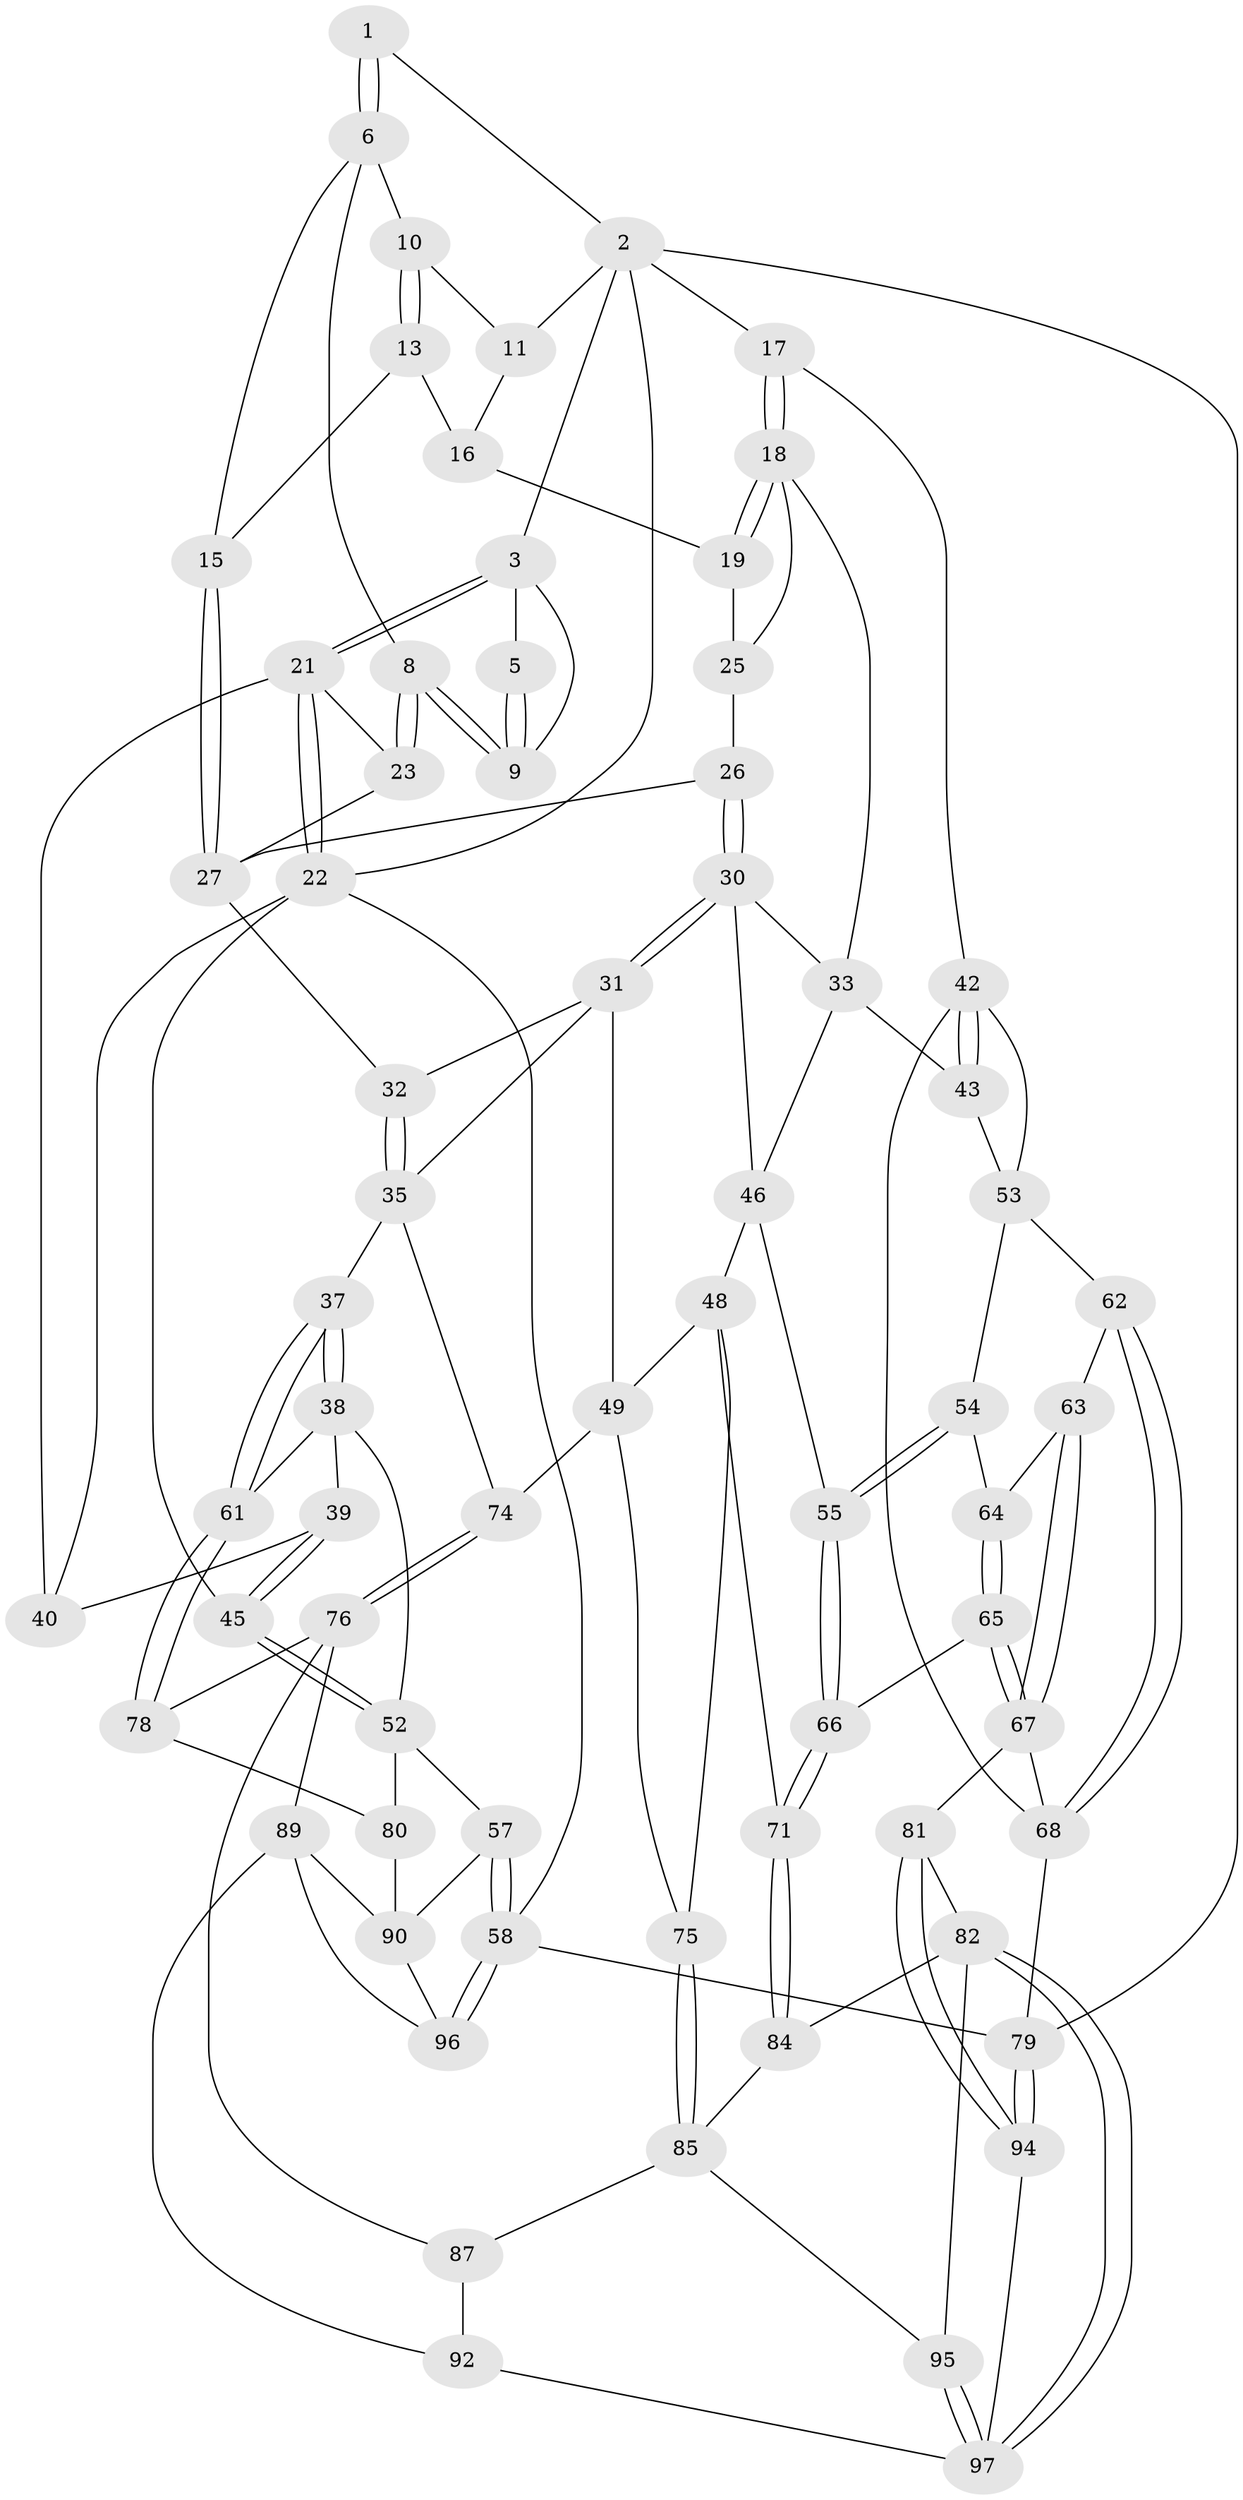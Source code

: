 // Generated by graph-tools (version 1.1) at 2025/24/03/03/25 07:24:39]
// undirected, 69 vertices, 153 edges
graph export_dot {
graph [start="1"]
  node [color=gray90,style=filled];
  1 [pos="+0.501252325875326+0"];
  2 [pos="+0.18078560584198836+0",super="+12"];
  3 [pos="+0.23097286119614652+0.10491071507659427",super="+4"];
  5 [pos="+0.4776271493204048+0"];
  6 [pos="+0.6237236353455635+0",super="+7"];
  8 [pos="+0.4528941715788278+0.1863574671481915"];
  9 [pos="+0.44117469516629304+0.17095758202472575"];
  10 [pos="+0.6808050765105824+0"];
  11 [pos="+1+0"];
  13 [pos="+0.7360639023842096+0.03879307880676167",super="+14"];
  15 [pos="+0.7163774038277707+0.2508569499301067"];
  16 [pos="+0.9370604291011169+0.07899274289245324",super="+20"];
  17 [pos="+1+0.3588637809754368"];
  18 [pos="+1+0.3588475401236492",super="+29"];
  19 [pos="+0.9745305060178978+0.16603587187795676"];
  21 [pos="+0.16675097940893857+0.1988800610245865",super="+24"];
  22 [pos="+0+0",super="+41"];
  23 [pos="+0.41126621851631967+0.2974675557148022"];
  25 [pos="+0.731037018353347+0.26672092991393304"];
  26 [pos="+0.7193895765829853+0.2598036062079442"];
  27 [pos="+0.7174175996049513+0.256249548251336",super="+28"];
  30 [pos="+0.6239583724758878+0.4609791702309603",super="+34"];
  31 [pos="+0.6196281916898213+0.4625441689022855",super="+50"];
  32 [pos="+0.4703557574081113+0.39820466648309183"];
  33 [pos="+0.8049310487717151+0.4654520507822447",super="+44"];
  35 [pos="+0.3695905017952633+0.598925070325927",super="+36"];
  37 [pos="+0.29173415926442275+0.6065437482800606"];
  38 [pos="+0.20036994805353625+0.4304692222356596",super="+51"];
  39 [pos="+0.19027449245244527+0.38970454610006205"];
  40 [pos="+0.18985799247266244+0.3822463401315406"];
  42 [pos="+1+0.4837726352536966",super="+60"];
  43 [pos="+0.8838003687934451+0.5347157085325885"];
  45 [pos="+0+0.5831706888932646"];
  46 [pos="+0.7598685185542152+0.622139504315077",super="+47"];
  48 [pos="+0.711693044454823+0.6685236857878952",super="+72"];
  49 [pos="+0.5871599615255177+0.6635240094937527",super="+73"];
  52 [pos="+0+0.6249080701232066",super="+56"];
  53 [pos="+0.8956001589293028+0.6577141591732412",super="+59"];
  54 [pos="+0.8742351543166595+0.6631402898697497"];
  55 [pos="+0.777003024989738+0.6544601097898546"];
  57 [pos="+0+0.9227508785306036"];
  58 [pos="+0+1"];
  61 [pos="+0.2587543462671723+0.6504094463553857"];
  62 [pos="+0.9347699835044954+0.7278374206799021"];
  63 [pos="+0.9009142009037462+0.7284178921568213"];
  64 [pos="+0.8833671978238848+0.7002017239456387"];
  65 [pos="+0.8638807674598286+0.7885267261861477"];
  66 [pos="+0.8279521434998193+0.7720869557022976"];
  67 [pos="+0.8711826457610813+0.7932873950109276",super="+69"];
  68 [pos="+0.9387352509199484+0.8266939667139729",super="+70"];
  71 [pos="+0.7452023325495831+0.8414197505039113"];
  74 [pos="+0.4518320509016665+0.7709560508719578"];
  75 [pos="+0.5788340313127593+0.8308883327034483"];
  76 [pos="+0.40989230612608835+0.8537570950175045",super="+77"];
  78 [pos="+0.2548375986630751+0.6628295878146749"];
  79 [pos="+1+1"];
  80 [pos="+0.18162182232069332+0.7755321550732965"];
  81 [pos="+0.9095719297157372+0.8607467387354631"];
  82 [pos="+0.7835782011650689+0.9305167688915749",super="+83"];
  84 [pos="+0.7485903024951821+0.8683445349903605"];
  85 [pos="+0.5767263379485714+0.8460361166093228",super="+86"];
  87 [pos="+0.5563225903198272+0.9229299804113835",super="+88"];
  89 [pos="+0.3058218638570187+0.8902789082769953",super="+93"];
  90 [pos="+0.18921288299561842+0.8100850691359937",super="+91"];
  92 [pos="+0.32205516200562456+1",super="+99"];
  94 [pos="+1+1"];
  95 [pos="+0.6058133517139378+0.9203992160254818"];
  96 [pos="+0.2146516264620365+1"];
  97 [pos="+0.7856893746119799+1",super="+98"];
  1 -- 2;
  1 -- 6;
  1 -- 6;
  2 -- 3;
  2 -- 22;
  2 -- 17;
  2 -- 11;
  2 -- 79;
  3 -- 21;
  3 -- 21;
  3 -- 9;
  3 -- 5;
  5 -- 9;
  5 -- 9;
  6 -- 10;
  6 -- 8;
  6 -- 15;
  8 -- 9;
  8 -- 9;
  8 -- 23;
  8 -- 23;
  10 -- 11;
  10 -- 13;
  10 -- 13;
  11 -- 16;
  13 -- 16 [weight=2];
  13 -- 15;
  15 -- 27;
  15 -- 27;
  16 -- 19;
  17 -- 18;
  17 -- 18;
  17 -- 42;
  18 -- 19;
  18 -- 19;
  18 -- 25;
  18 -- 33;
  19 -- 25;
  21 -- 22;
  21 -- 22;
  21 -- 40;
  21 -- 23;
  22 -- 58;
  22 -- 40;
  22 -- 45;
  23 -- 27;
  25 -- 26;
  26 -- 27;
  26 -- 30;
  26 -- 30;
  27 -- 32;
  30 -- 31;
  30 -- 31;
  30 -- 46;
  30 -- 33;
  31 -- 32;
  31 -- 49;
  31 -- 35;
  32 -- 35;
  32 -- 35;
  33 -- 43;
  33 -- 46;
  35 -- 74;
  35 -- 37;
  37 -- 38;
  37 -- 38;
  37 -- 61;
  37 -- 61;
  38 -- 39;
  38 -- 52;
  38 -- 61;
  39 -- 40;
  39 -- 45;
  39 -- 45;
  42 -- 43;
  42 -- 43;
  42 -- 68;
  42 -- 53;
  43 -- 53;
  45 -- 52;
  45 -- 52;
  46 -- 48;
  46 -- 55;
  48 -- 49;
  48 -- 75;
  48 -- 71;
  49 -- 74;
  49 -- 75;
  52 -- 80;
  52 -- 57;
  53 -- 54;
  53 -- 62;
  54 -- 55;
  54 -- 55;
  54 -- 64;
  55 -- 66;
  55 -- 66;
  57 -- 58;
  57 -- 58;
  57 -- 90;
  58 -- 96;
  58 -- 96;
  58 -- 79;
  61 -- 78;
  61 -- 78;
  62 -- 63;
  62 -- 68;
  62 -- 68;
  63 -- 64;
  63 -- 67;
  63 -- 67;
  64 -- 65;
  64 -- 65;
  65 -- 66;
  65 -- 67;
  65 -- 67;
  66 -- 71;
  66 -- 71;
  67 -- 81;
  67 -- 68;
  68 -- 79;
  71 -- 84;
  71 -- 84;
  74 -- 76;
  74 -- 76;
  75 -- 85;
  75 -- 85;
  76 -- 89;
  76 -- 78;
  76 -- 87;
  78 -- 80;
  79 -- 94;
  79 -- 94;
  80 -- 90;
  81 -- 82;
  81 -- 94;
  81 -- 94;
  82 -- 97;
  82 -- 97;
  82 -- 84;
  82 -- 95;
  84 -- 85;
  85 -- 87;
  85 -- 95;
  87 -- 92 [weight=2];
  89 -- 90;
  89 -- 96;
  89 -- 92;
  90 -- 96;
  92 -- 97;
  94 -- 97;
  95 -- 97;
  95 -- 97;
}
